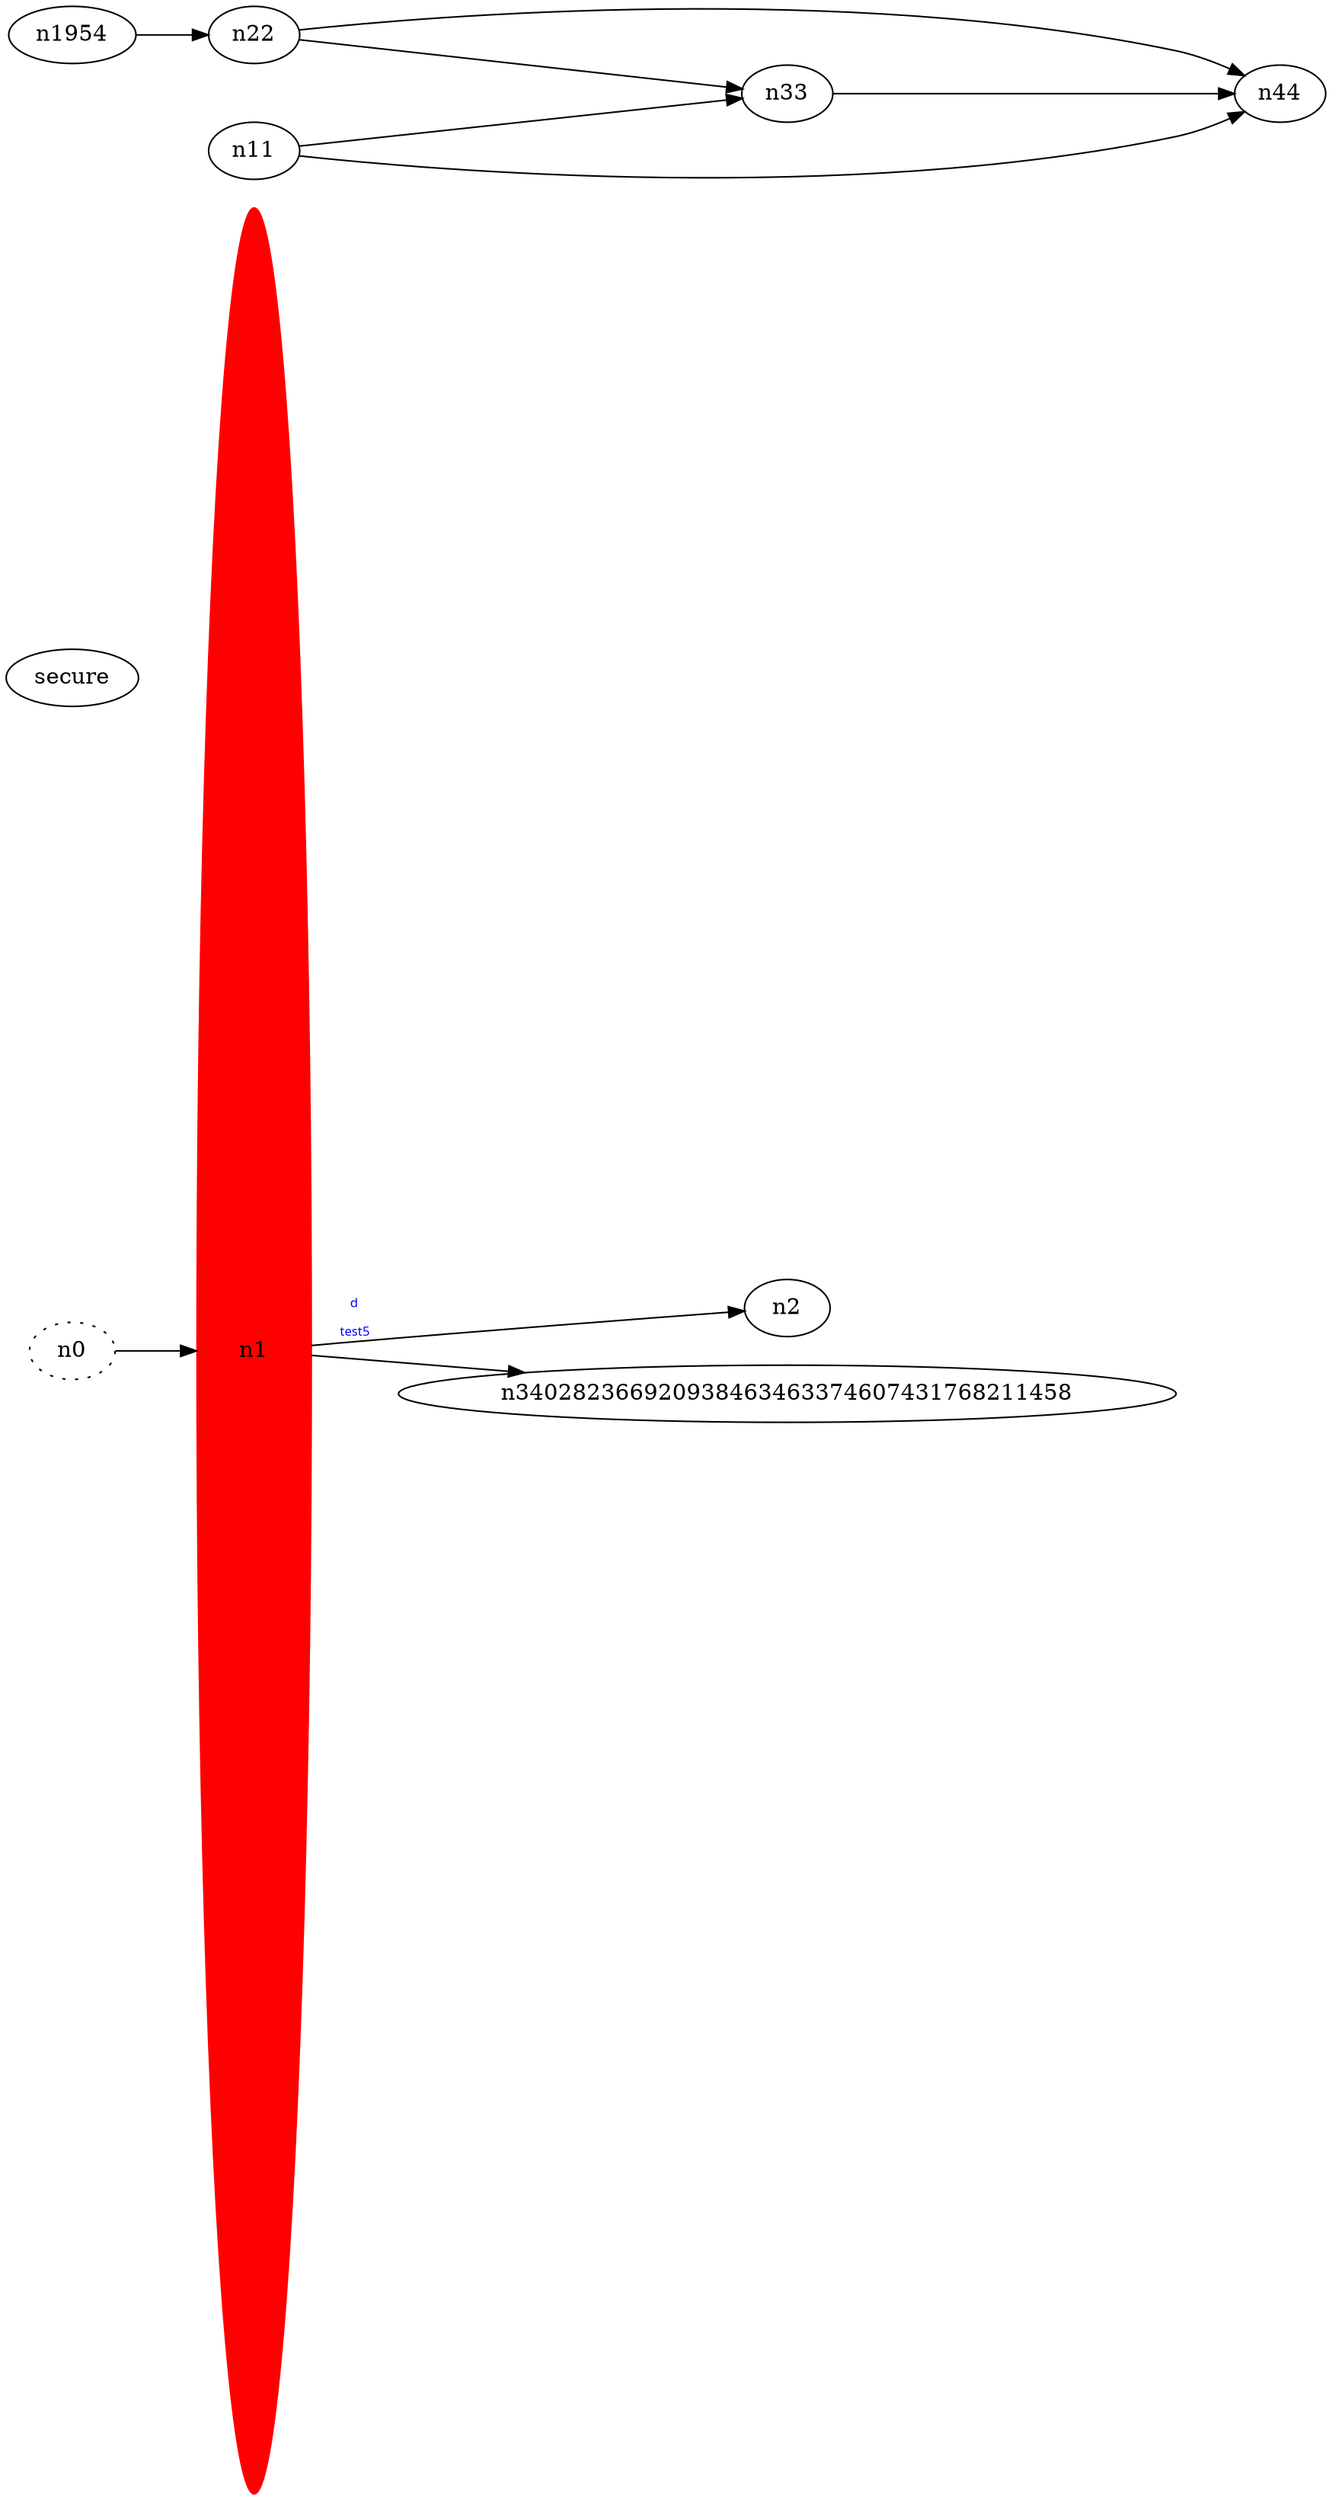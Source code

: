 digraph test5 {
	rankdir=LR;
	rankdir=LR;
	rankdir=LR;
	fontcolor=blue; /* c62605142; c1; c128 -- c1 */
	n0 [style=dotted, fillcolor="#123456"]; // c2; c1; c2 -- c3
	n1 [height=20, width=1, color=red, style=filled];
	n2 "secure";
	n0 -> n1 -> n340282366920938463463374607431768211458[style=dashd];
	n1 -> n2 [fontname="comic sans", label="d\n\l\G", fontcolor=blue, fontsize=8];
	n1954 -> n22;
	n11 -> n33;
	n11 -> n44;
	n22 -> n33;
	n22 -> n44;
	n33 -> n44;
}

